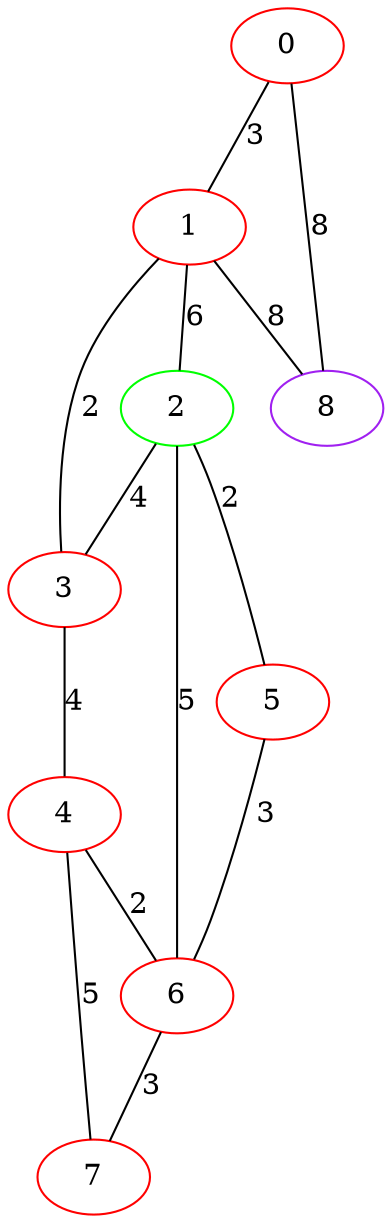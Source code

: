 graph "" {
0 [color=red, weight=1];
1 [color=red, weight=1];
2 [color=green, weight=2];
3 [color=red, weight=1];
4 [color=red, weight=1];
5 [color=red, weight=1];
6 [color=red, weight=1];
7 [color=red, weight=1];
8 [color=purple, weight=4];
0 -- 8  [key=0, label=8];
0 -- 1  [key=0, label=3];
1 -- 8  [key=0, label=8];
1 -- 2  [key=0, label=6];
1 -- 3  [key=0, label=2];
2 -- 3  [key=0, label=4];
2 -- 5  [key=0, label=2];
2 -- 6  [key=0, label=5];
3 -- 4  [key=0, label=4];
4 -- 6  [key=0, label=2];
4 -- 7  [key=0, label=5];
5 -- 6  [key=0, label=3];
6 -- 7  [key=0, label=3];
}
